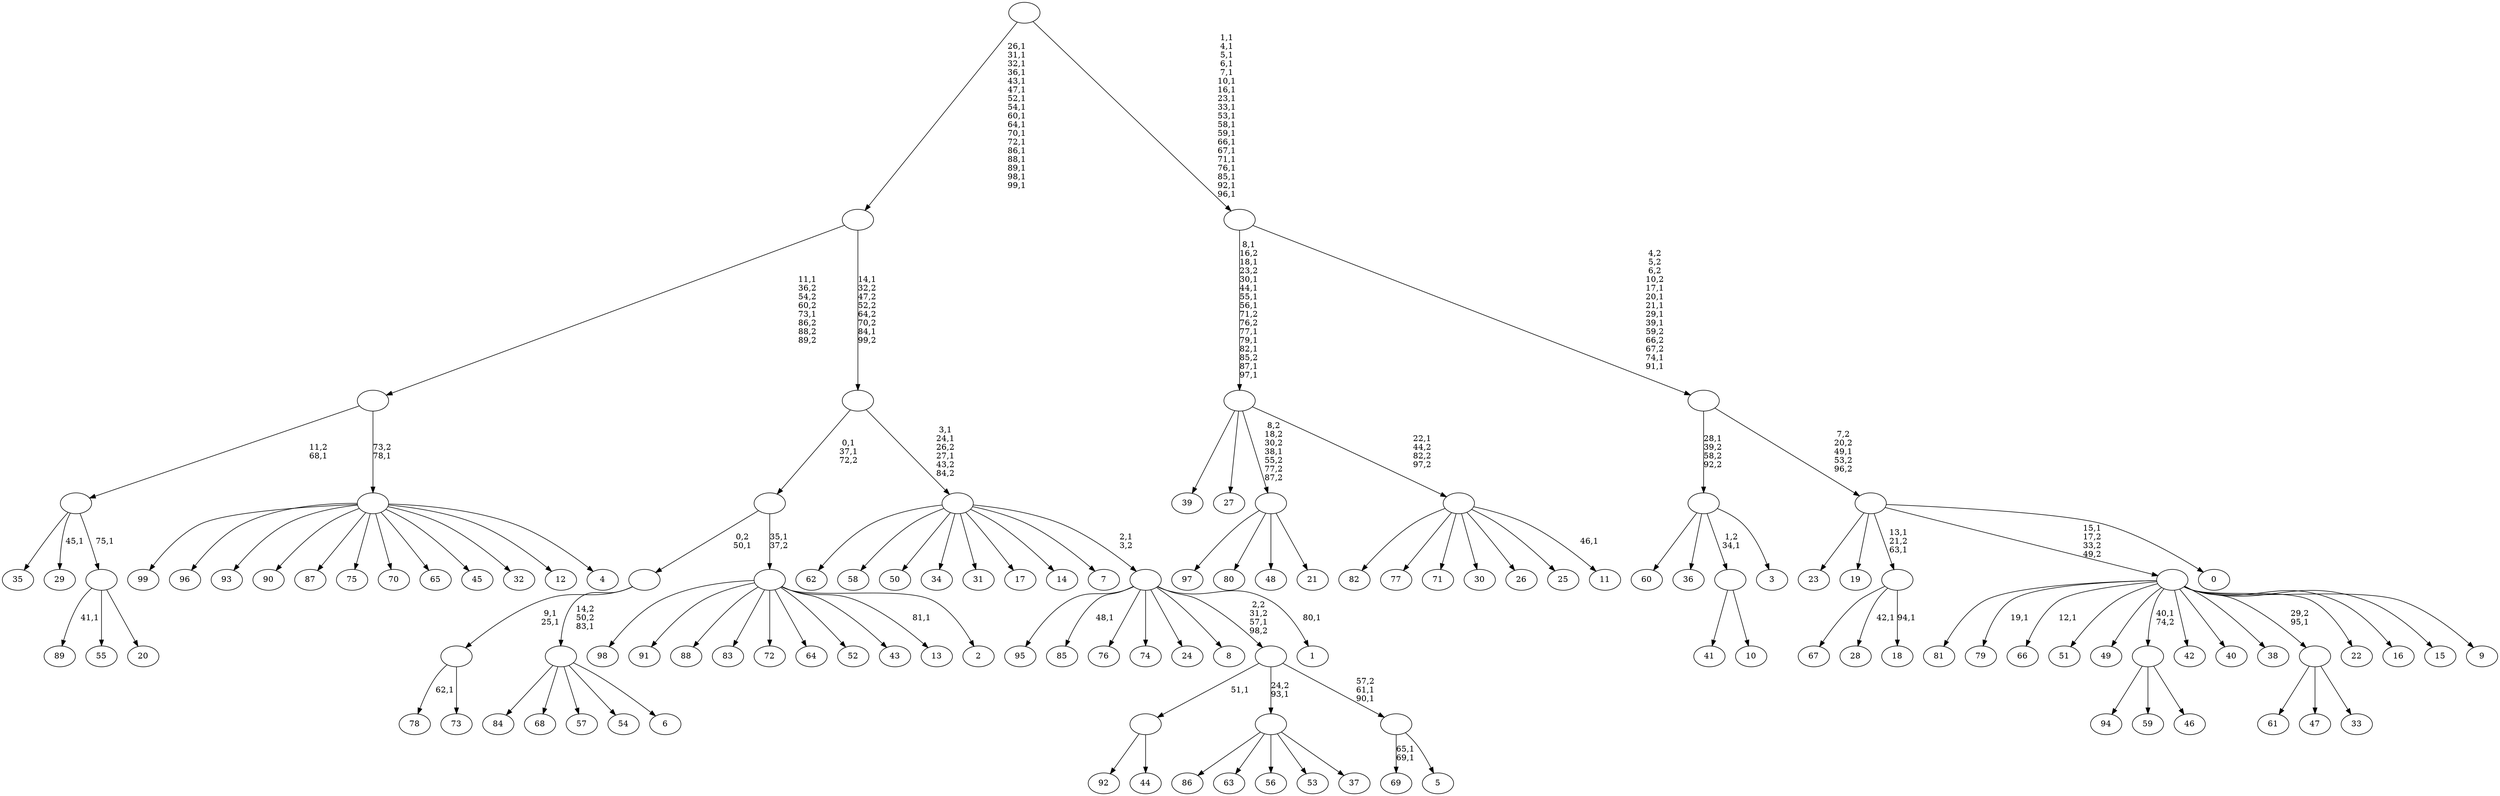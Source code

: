 digraph T {
	200 [label="99"]
	199 [label="98"]
	198 [label="97"]
	197 [label="96"]
	196 [label="95"]
	195 [label="94"]
	194 [label="93"]
	193 [label="92"]
	192 [label="91"]
	191 [label="90"]
	190 [label="89"]
	188 [label="88"]
	187 [label="87"]
	186 [label="86"]
	185 [label="85"]
	183 [label="84"]
	182 [label="83"]
	181 [label="82"]
	180 [label="81"]
	179 [label="80"]
	178 [label="79"]
	176 [label="78"]
	174 [label="77"]
	173 [label="76"]
	172 [label="75"]
	171 [label="74"]
	170 [label="73"]
	169 [label=""]
	167 [label="72"]
	166 [label="71"]
	165 [label="70"]
	164 [label="69"]
	161 [label="68"]
	160 [label="67"]
	159 [label="66"]
	157 [label="65"]
	156 [label="64"]
	155 [label="63"]
	154 [label="62"]
	153 [label="61"]
	152 [label="60"]
	151 [label="59"]
	150 [label="58"]
	149 [label="57"]
	148 [label="56"]
	147 [label="55"]
	146 [label="54"]
	145 [label="53"]
	144 [label="52"]
	143 [label="51"]
	142 [label="50"]
	141 [label="49"]
	140 [label="48"]
	139 [label="47"]
	138 [label="46"]
	137 [label=""]
	136 [label="45"]
	135 [label="44"]
	134 [label=""]
	133 [label="43"]
	132 [label="42"]
	131 [label="41"]
	130 [label="40"]
	129 [label="39"]
	128 [label="38"]
	127 [label="37"]
	126 [label=""]
	125 [label="36"]
	124 [label="35"]
	123 [label="34"]
	122 [label="33"]
	121 [label=""]
	120 [label="32"]
	119 [label="31"]
	118 [label="30"]
	117 [label="29"]
	115 [label="28"]
	113 [label="27"]
	112 [label="26"]
	111 [label="25"]
	110 [label="24"]
	109 [label="23"]
	108 [label="22"]
	107 [label="21"]
	106 [label=""]
	105 [label="20"]
	104 [label=""]
	103 [label=""]
	102 [label="19"]
	101 [label="18"]
	99 [label=""]
	97 [label="17"]
	96 [label="16"]
	95 [label="15"]
	94 [label="14"]
	93 [label="13"]
	91 [label="12"]
	90 [label="11"]
	88 [label=""]
	87 [label=""]
	76 [label="10"]
	75 [label=""]
	74 [label="9"]
	73 [label=""]
	72 [label="8"]
	71 [label="7"]
	70 [label="6"]
	69 [label=""]
	68 [label=""]
	67 [label="5"]
	66 [label=""]
	64 [label=""]
	63 [label="4"]
	62 [label=""]
	61 [label=""]
	59 [label="3"]
	58 [label=""]
	57 [label="2"]
	56 [label=""]
	55 [label=""]
	53 [label="1"]
	51 [label=""]
	50 [label=""]
	47 [label=""]
	45 [label=""]
	28 [label="0"]
	27 [label=""]
	26 [label=""]
	19 [label=""]
	0 [label=""]
	169 -> 176 [label="62,1"]
	169 -> 170 [label=""]
	137 -> 195 [label=""]
	137 -> 151 [label=""]
	137 -> 138 [label=""]
	134 -> 193 [label=""]
	134 -> 135 [label=""]
	126 -> 186 [label=""]
	126 -> 155 [label=""]
	126 -> 148 [label=""]
	126 -> 145 [label=""]
	126 -> 127 [label=""]
	121 -> 153 [label=""]
	121 -> 139 [label=""]
	121 -> 122 [label=""]
	106 -> 198 [label=""]
	106 -> 179 [label=""]
	106 -> 140 [label=""]
	106 -> 107 [label=""]
	104 -> 190 [label="41,1"]
	104 -> 147 [label=""]
	104 -> 105 [label=""]
	103 -> 117 [label="45,1"]
	103 -> 124 [label=""]
	103 -> 104 [label="75,1"]
	99 -> 101 [label="94,1"]
	99 -> 115 [label="42,1"]
	99 -> 160 [label=""]
	88 -> 90 [label="46,1"]
	88 -> 181 [label=""]
	88 -> 174 [label=""]
	88 -> 166 [label=""]
	88 -> 118 [label=""]
	88 -> 112 [label=""]
	88 -> 111 [label=""]
	87 -> 129 [label=""]
	87 -> 113 [label=""]
	87 -> 106 [label="8,2\n18,2\n30,2\n38,1\n55,2\n77,2\n87,2"]
	87 -> 88 [label="22,1\n44,2\n82,2\n97,2"]
	75 -> 131 [label=""]
	75 -> 76 [label=""]
	73 -> 159 [label="12,1"]
	73 -> 178 [label="19,1"]
	73 -> 180 [label=""]
	73 -> 143 [label=""]
	73 -> 141 [label=""]
	73 -> 137 [label="40,1\n74,2"]
	73 -> 132 [label=""]
	73 -> 130 [label=""]
	73 -> 128 [label=""]
	73 -> 121 [label="29,2\n95,1"]
	73 -> 108 [label=""]
	73 -> 96 [label=""]
	73 -> 95 [label=""]
	73 -> 74 [label=""]
	69 -> 183 [label=""]
	69 -> 161 [label=""]
	69 -> 149 [label=""]
	69 -> 146 [label=""]
	69 -> 70 [label=""]
	68 -> 169 [label="9,1\n25,1"]
	68 -> 69 [label="14,2\n50,2\n83,1"]
	66 -> 164 [label="65,1\n69,1"]
	66 -> 67 [label=""]
	64 -> 66 [label="57,2\n61,1\n90,1"]
	64 -> 134 [label="51,1"]
	64 -> 126 [label="24,2\n93,1"]
	62 -> 200 [label=""]
	62 -> 197 [label=""]
	62 -> 194 [label=""]
	62 -> 191 [label=""]
	62 -> 187 [label=""]
	62 -> 172 [label=""]
	62 -> 165 [label=""]
	62 -> 157 [label=""]
	62 -> 136 [label=""]
	62 -> 120 [label=""]
	62 -> 91 [label=""]
	62 -> 63 [label=""]
	61 -> 103 [label="11,2\n68,1"]
	61 -> 62 [label="73,2\n78,1"]
	58 -> 152 [label=""]
	58 -> 125 [label=""]
	58 -> 75 [label="1,2\n34,1"]
	58 -> 59 [label=""]
	56 -> 93 [label="81,1"]
	56 -> 199 [label=""]
	56 -> 192 [label=""]
	56 -> 188 [label=""]
	56 -> 182 [label=""]
	56 -> 167 [label=""]
	56 -> 156 [label=""]
	56 -> 144 [label=""]
	56 -> 133 [label=""]
	56 -> 57 [label=""]
	55 -> 68 [label="0,2\n50,1"]
	55 -> 56 [label="35,1\n37,2"]
	51 -> 53 [label="80,1"]
	51 -> 185 [label="48,1"]
	51 -> 196 [label=""]
	51 -> 173 [label=""]
	51 -> 171 [label=""]
	51 -> 110 [label=""]
	51 -> 72 [label=""]
	51 -> 64 [label="2,2\n31,2\n57,1\n98,2"]
	50 -> 154 [label=""]
	50 -> 150 [label=""]
	50 -> 142 [label=""]
	50 -> 123 [label=""]
	50 -> 119 [label=""]
	50 -> 97 [label=""]
	50 -> 94 [label=""]
	50 -> 71 [label=""]
	50 -> 51 [label="2,1\n3,2"]
	47 -> 50 [label="3,1\n24,1\n26,2\n27,1\n43,2\n84,2"]
	47 -> 55 [label="0,1\n37,1\n72,2"]
	45 -> 47 [label="14,1\n32,2\n47,2\n52,2\n64,2\n70,2\n84,1\n99,2"]
	45 -> 61 [label="11,1\n36,2\n54,2\n60,2\n73,1\n86,2\n88,2\n89,2"]
	27 -> 99 [label="13,1\n21,2\n63,1"]
	27 -> 109 [label=""]
	27 -> 102 [label=""]
	27 -> 73 [label="15,1\n17,2\n33,2\n49,2"]
	27 -> 28 [label=""]
	26 -> 58 [label="28,1\n39,2\n58,2\n92,2"]
	26 -> 27 [label="7,2\n20,2\n49,1\n53,2\n96,2"]
	19 -> 26 [label="4,2\n5,2\n6,2\n10,2\n17,1\n20,1\n21,1\n29,1\n39,1\n59,2\n66,2\n67,2\n74,1\n91,1"]
	19 -> 87 [label="8,1\n16,2\n18,1\n23,2\n30,1\n44,1\n55,1\n56,1\n71,2\n76,2\n77,1\n79,1\n82,1\n85,2\n87,1\n97,1"]
	0 -> 19 [label="1,1\n4,1\n5,1\n6,1\n7,1\n10,1\n16,1\n23,1\n33,1\n53,1\n58,1\n59,1\n66,1\n67,1\n71,1\n76,1\n85,1\n92,1\n96,1"]
	0 -> 45 [label="26,1\n31,1\n32,1\n36,1\n43,1\n47,1\n52,1\n54,1\n60,1\n64,1\n70,1\n72,1\n86,1\n88,1\n89,1\n98,1\n99,1"]
}
